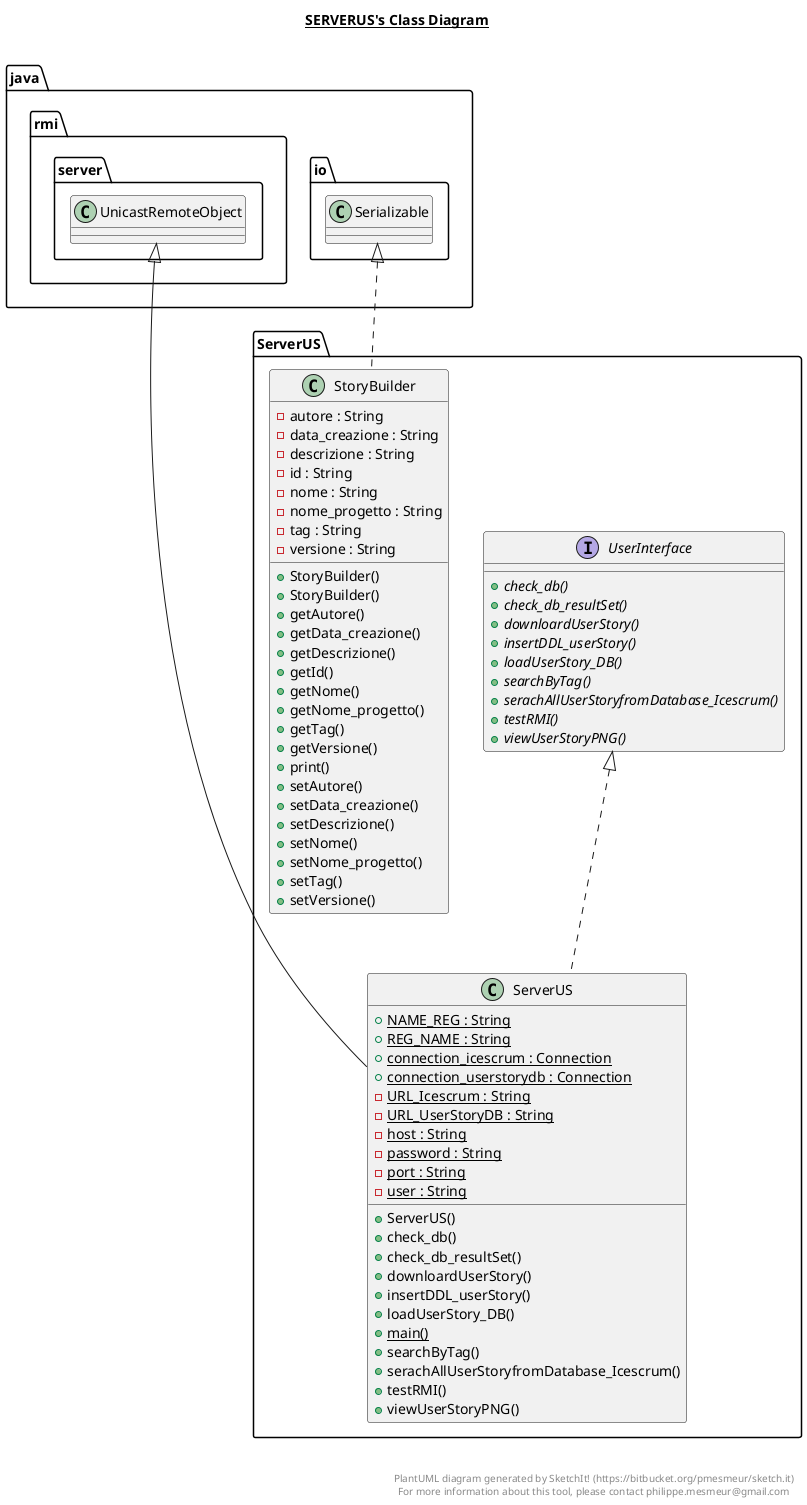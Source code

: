 @startuml

title __SERVERUS's Class Diagram__\n

  namespace ServerUS {
    class ServerUS.ServerUS {
        {static} + NAME_REG : String
        {static} + REG_NAME : String
        {static} + connection_icescrum : Connection
        {static} + connection_userstorydb : Connection
        {static} - URL_Icescrum : String
        {static} - URL_UserStoryDB : String
        {static} - host : String
        {static} - password : String
        {static} - port : String
        {static} - user : String
        + ServerUS()
        + check_db()
        + check_db_resultSet()
        + downloardUserStory()
        + insertDDL_userStory()
        + loadUserStory_DB()
        {static} + main()
        + searchByTag()
        + serachAllUserStoryfromDatabase_Icescrum()
        + testRMI()
        + viewUserStoryPNG()
    }
  }
  

  namespace ServerUS {
    class ServerUS.StoryBuilder {
        - autore : String
        - data_creazione : String
        - descrizione : String
        - id : String
        - nome : String
        - nome_progetto : String
        - tag : String
        - versione : String
        + StoryBuilder()
        + StoryBuilder()
        + getAutore()
        + getData_creazione()
        + getDescrizione()
        + getId()
        + getNome()
        + getNome_progetto()
        + getTag()
        + getVersione()
        + print()
        + setAutore()
        + setData_creazione()
        + setDescrizione()
        + setNome()
        + setNome_progetto()
        + setTag()
        + setVersione()
    }
  }
  

  namespace ServerUS {
    interface ServerUS.UserInterface {
        {abstract} + check_db()
        {abstract} + check_db_resultSet()
        {abstract} + downloardUserStory()
        {abstract} + insertDDL_userStory()
        {abstract} + loadUserStory_DB()
        {abstract} + searchByTag()
        {abstract} + serachAllUserStoryfromDatabase_Icescrum()
        {abstract} + testRMI()
        {abstract} + viewUserStoryPNG()
    }
  }
  

  ServerUS.ServerUS .up.|> ServerUS.UserInterface
  ServerUS.ServerUS -up-|> java.rmi.server.UnicastRemoteObject
  ServerUS.StoryBuilder .up.|> java.io.Serializable


right footer


PlantUML diagram generated by SketchIt! (https://bitbucket.org/pmesmeur/sketch.it)
For more information about this tool, please contact philippe.mesmeur@gmail.com
endfooter

@enduml
